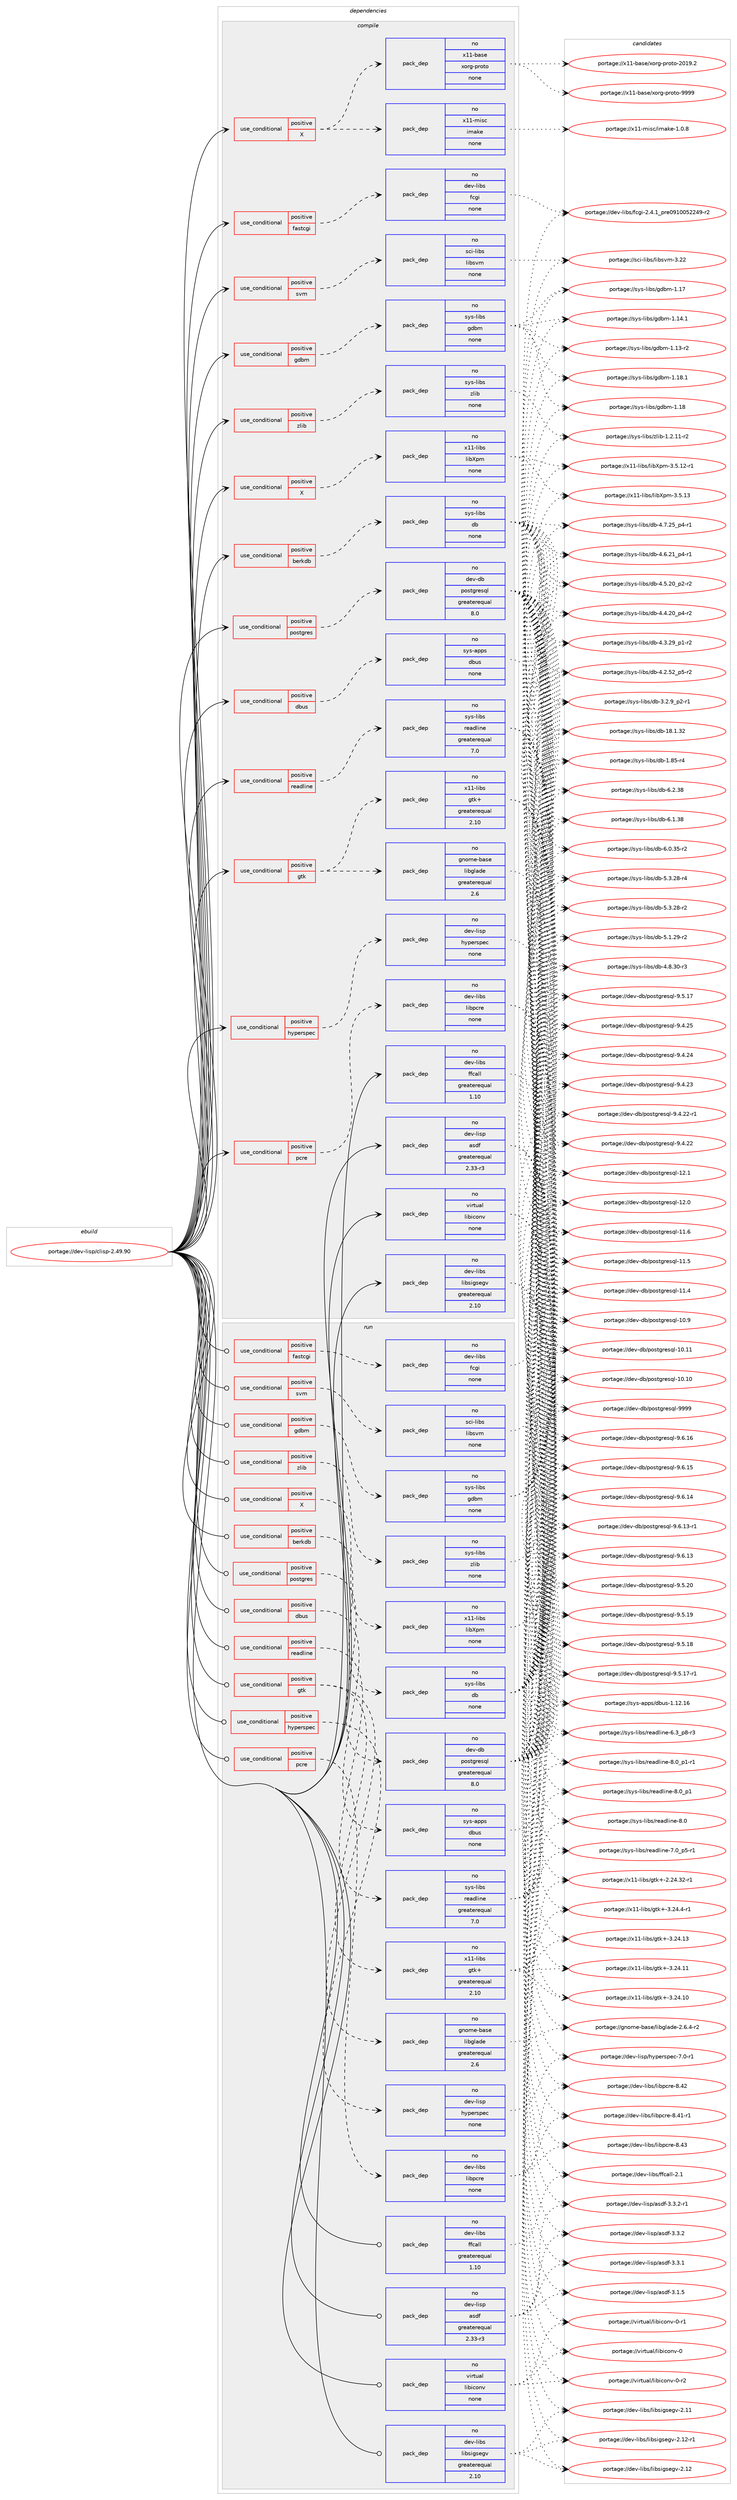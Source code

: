 digraph prolog {

# *************
# Graph options
# *************

newrank=true;
concentrate=true;
compound=true;
graph [rankdir=LR,fontname=Helvetica,fontsize=10,ranksep=1.5];#, ranksep=2.5, nodesep=0.2];
edge  [arrowhead=vee];
node  [fontname=Helvetica,fontsize=10];

# **********
# The ebuild
# **********

subgraph cluster_leftcol {
color=gray;
label=<<i>ebuild</i>>;
id [label="portage://dev-lisp/clisp-2.49.90", color=red, width=4, href="../dev-lisp/clisp-2.49.90.svg"];
}

# ****************
# The dependencies
# ****************

subgraph cluster_midcol {
color=gray;
label=<<i>dependencies</i>>;
subgraph cluster_compile {
fillcolor="#eeeeee";
style=filled;
label=<<i>compile</i>>;
subgraph cond123260 {
dependency505776 [label=<<TABLE BORDER="0" CELLBORDER="1" CELLSPACING="0" CELLPADDING="4"><TR><TD ROWSPAN="3" CELLPADDING="10">use_conditional</TD></TR><TR><TD>positive</TD></TR><TR><TD>X</TD></TR></TABLE>>, shape=none, color=red];
subgraph pack377377 {
dependency505777 [label=<<TABLE BORDER="0" CELLBORDER="1" CELLSPACING="0" CELLPADDING="4" WIDTH="220"><TR><TD ROWSPAN="6" CELLPADDING="30">pack_dep</TD></TR><TR><TD WIDTH="110">no</TD></TR><TR><TD>x11-base</TD></TR><TR><TD>xorg-proto</TD></TR><TR><TD>none</TD></TR><TR><TD></TD></TR></TABLE>>, shape=none, color=blue];
}
dependency505776:e -> dependency505777:w [weight=20,style="dashed",arrowhead="vee"];
subgraph pack377378 {
dependency505778 [label=<<TABLE BORDER="0" CELLBORDER="1" CELLSPACING="0" CELLPADDING="4" WIDTH="220"><TR><TD ROWSPAN="6" CELLPADDING="30">pack_dep</TD></TR><TR><TD WIDTH="110">no</TD></TR><TR><TD>x11-misc</TD></TR><TR><TD>imake</TD></TR><TR><TD>none</TD></TR><TR><TD></TD></TR></TABLE>>, shape=none, color=blue];
}
dependency505776:e -> dependency505778:w [weight=20,style="dashed",arrowhead="vee"];
}
id:e -> dependency505776:w [weight=20,style="solid",arrowhead="vee"];
subgraph cond123261 {
dependency505779 [label=<<TABLE BORDER="0" CELLBORDER="1" CELLSPACING="0" CELLPADDING="4"><TR><TD ROWSPAN="3" CELLPADDING="10">use_conditional</TD></TR><TR><TD>positive</TD></TR><TR><TD>X</TD></TR></TABLE>>, shape=none, color=red];
subgraph pack377379 {
dependency505780 [label=<<TABLE BORDER="0" CELLBORDER="1" CELLSPACING="0" CELLPADDING="4" WIDTH="220"><TR><TD ROWSPAN="6" CELLPADDING="30">pack_dep</TD></TR><TR><TD WIDTH="110">no</TD></TR><TR><TD>x11-libs</TD></TR><TR><TD>libXpm</TD></TR><TR><TD>none</TD></TR><TR><TD></TD></TR></TABLE>>, shape=none, color=blue];
}
dependency505779:e -> dependency505780:w [weight=20,style="dashed",arrowhead="vee"];
}
id:e -> dependency505779:w [weight=20,style="solid",arrowhead="vee"];
subgraph cond123262 {
dependency505781 [label=<<TABLE BORDER="0" CELLBORDER="1" CELLSPACING="0" CELLPADDING="4"><TR><TD ROWSPAN="3" CELLPADDING="10">use_conditional</TD></TR><TR><TD>positive</TD></TR><TR><TD>berkdb</TD></TR></TABLE>>, shape=none, color=red];
subgraph pack377380 {
dependency505782 [label=<<TABLE BORDER="0" CELLBORDER="1" CELLSPACING="0" CELLPADDING="4" WIDTH="220"><TR><TD ROWSPAN="6" CELLPADDING="30">pack_dep</TD></TR><TR><TD WIDTH="110">no</TD></TR><TR><TD>sys-libs</TD></TR><TR><TD>db</TD></TR><TR><TD>none</TD></TR><TR><TD></TD></TR></TABLE>>, shape=none, color=blue];
}
dependency505781:e -> dependency505782:w [weight=20,style="dashed",arrowhead="vee"];
}
id:e -> dependency505781:w [weight=20,style="solid",arrowhead="vee"];
subgraph cond123263 {
dependency505783 [label=<<TABLE BORDER="0" CELLBORDER="1" CELLSPACING="0" CELLPADDING="4"><TR><TD ROWSPAN="3" CELLPADDING="10">use_conditional</TD></TR><TR><TD>positive</TD></TR><TR><TD>dbus</TD></TR></TABLE>>, shape=none, color=red];
subgraph pack377381 {
dependency505784 [label=<<TABLE BORDER="0" CELLBORDER="1" CELLSPACING="0" CELLPADDING="4" WIDTH="220"><TR><TD ROWSPAN="6" CELLPADDING="30">pack_dep</TD></TR><TR><TD WIDTH="110">no</TD></TR><TR><TD>sys-apps</TD></TR><TR><TD>dbus</TD></TR><TR><TD>none</TD></TR><TR><TD></TD></TR></TABLE>>, shape=none, color=blue];
}
dependency505783:e -> dependency505784:w [weight=20,style="dashed",arrowhead="vee"];
}
id:e -> dependency505783:w [weight=20,style="solid",arrowhead="vee"];
subgraph cond123264 {
dependency505785 [label=<<TABLE BORDER="0" CELLBORDER="1" CELLSPACING="0" CELLPADDING="4"><TR><TD ROWSPAN="3" CELLPADDING="10">use_conditional</TD></TR><TR><TD>positive</TD></TR><TR><TD>fastcgi</TD></TR></TABLE>>, shape=none, color=red];
subgraph pack377382 {
dependency505786 [label=<<TABLE BORDER="0" CELLBORDER="1" CELLSPACING="0" CELLPADDING="4" WIDTH="220"><TR><TD ROWSPAN="6" CELLPADDING="30">pack_dep</TD></TR><TR><TD WIDTH="110">no</TD></TR><TR><TD>dev-libs</TD></TR><TR><TD>fcgi</TD></TR><TR><TD>none</TD></TR><TR><TD></TD></TR></TABLE>>, shape=none, color=blue];
}
dependency505785:e -> dependency505786:w [weight=20,style="dashed",arrowhead="vee"];
}
id:e -> dependency505785:w [weight=20,style="solid",arrowhead="vee"];
subgraph cond123265 {
dependency505787 [label=<<TABLE BORDER="0" CELLBORDER="1" CELLSPACING="0" CELLPADDING="4"><TR><TD ROWSPAN="3" CELLPADDING="10">use_conditional</TD></TR><TR><TD>positive</TD></TR><TR><TD>gdbm</TD></TR></TABLE>>, shape=none, color=red];
subgraph pack377383 {
dependency505788 [label=<<TABLE BORDER="0" CELLBORDER="1" CELLSPACING="0" CELLPADDING="4" WIDTH="220"><TR><TD ROWSPAN="6" CELLPADDING="30">pack_dep</TD></TR><TR><TD WIDTH="110">no</TD></TR><TR><TD>sys-libs</TD></TR><TR><TD>gdbm</TD></TR><TR><TD>none</TD></TR><TR><TD></TD></TR></TABLE>>, shape=none, color=blue];
}
dependency505787:e -> dependency505788:w [weight=20,style="dashed",arrowhead="vee"];
}
id:e -> dependency505787:w [weight=20,style="solid",arrowhead="vee"];
subgraph cond123266 {
dependency505789 [label=<<TABLE BORDER="0" CELLBORDER="1" CELLSPACING="0" CELLPADDING="4"><TR><TD ROWSPAN="3" CELLPADDING="10">use_conditional</TD></TR><TR><TD>positive</TD></TR><TR><TD>gtk</TD></TR></TABLE>>, shape=none, color=red];
subgraph pack377384 {
dependency505790 [label=<<TABLE BORDER="0" CELLBORDER="1" CELLSPACING="0" CELLPADDING="4" WIDTH="220"><TR><TD ROWSPAN="6" CELLPADDING="30">pack_dep</TD></TR><TR><TD WIDTH="110">no</TD></TR><TR><TD>x11-libs</TD></TR><TR><TD>gtk+</TD></TR><TR><TD>greaterequal</TD></TR><TR><TD>2.10</TD></TR></TABLE>>, shape=none, color=blue];
}
dependency505789:e -> dependency505790:w [weight=20,style="dashed",arrowhead="vee"];
subgraph pack377385 {
dependency505791 [label=<<TABLE BORDER="0" CELLBORDER="1" CELLSPACING="0" CELLPADDING="4" WIDTH="220"><TR><TD ROWSPAN="6" CELLPADDING="30">pack_dep</TD></TR><TR><TD WIDTH="110">no</TD></TR><TR><TD>gnome-base</TD></TR><TR><TD>libglade</TD></TR><TR><TD>greaterequal</TD></TR><TR><TD>2.6</TD></TR></TABLE>>, shape=none, color=blue];
}
dependency505789:e -> dependency505791:w [weight=20,style="dashed",arrowhead="vee"];
}
id:e -> dependency505789:w [weight=20,style="solid",arrowhead="vee"];
subgraph cond123267 {
dependency505792 [label=<<TABLE BORDER="0" CELLBORDER="1" CELLSPACING="0" CELLPADDING="4"><TR><TD ROWSPAN="3" CELLPADDING="10">use_conditional</TD></TR><TR><TD>positive</TD></TR><TR><TD>hyperspec</TD></TR></TABLE>>, shape=none, color=red];
subgraph pack377386 {
dependency505793 [label=<<TABLE BORDER="0" CELLBORDER="1" CELLSPACING="0" CELLPADDING="4" WIDTH="220"><TR><TD ROWSPAN="6" CELLPADDING="30">pack_dep</TD></TR><TR><TD WIDTH="110">no</TD></TR><TR><TD>dev-lisp</TD></TR><TR><TD>hyperspec</TD></TR><TR><TD>none</TD></TR><TR><TD></TD></TR></TABLE>>, shape=none, color=blue];
}
dependency505792:e -> dependency505793:w [weight=20,style="dashed",arrowhead="vee"];
}
id:e -> dependency505792:w [weight=20,style="solid",arrowhead="vee"];
subgraph cond123268 {
dependency505794 [label=<<TABLE BORDER="0" CELLBORDER="1" CELLSPACING="0" CELLPADDING="4"><TR><TD ROWSPAN="3" CELLPADDING="10">use_conditional</TD></TR><TR><TD>positive</TD></TR><TR><TD>pcre</TD></TR></TABLE>>, shape=none, color=red];
subgraph pack377387 {
dependency505795 [label=<<TABLE BORDER="0" CELLBORDER="1" CELLSPACING="0" CELLPADDING="4" WIDTH="220"><TR><TD ROWSPAN="6" CELLPADDING="30">pack_dep</TD></TR><TR><TD WIDTH="110">no</TD></TR><TR><TD>dev-libs</TD></TR><TR><TD>libpcre</TD></TR><TR><TD>none</TD></TR><TR><TD></TD></TR></TABLE>>, shape=none, color=blue];
}
dependency505794:e -> dependency505795:w [weight=20,style="dashed",arrowhead="vee"];
}
id:e -> dependency505794:w [weight=20,style="solid",arrowhead="vee"];
subgraph cond123269 {
dependency505796 [label=<<TABLE BORDER="0" CELLBORDER="1" CELLSPACING="0" CELLPADDING="4"><TR><TD ROWSPAN="3" CELLPADDING="10">use_conditional</TD></TR><TR><TD>positive</TD></TR><TR><TD>postgres</TD></TR></TABLE>>, shape=none, color=red];
subgraph pack377388 {
dependency505797 [label=<<TABLE BORDER="0" CELLBORDER="1" CELLSPACING="0" CELLPADDING="4" WIDTH="220"><TR><TD ROWSPAN="6" CELLPADDING="30">pack_dep</TD></TR><TR><TD WIDTH="110">no</TD></TR><TR><TD>dev-db</TD></TR><TR><TD>postgresql</TD></TR><TR><TD>greaterequal</TD></TR><TR><TD>8.0</TD></TR></TABLE>>, shape=none, color=blue];
}
dependency505796:e -> dependency505797:w [weight=20,style="dashed",arrowhead="vee"];
}
id:e -> dependency505796:w [weight=20,style="solid",arrowhead="vee"];
subgraph cond123270 {
dependency505798 [label=<<TABLE BORDER="0" CELLBORDER="1" CELLSPACING="0" CELLPADDING="4"><TR><TD ROWSPAN="3" CELLPADDING="10">use_conditional</TD></TR><TR><TD>positive</TD></TR><TR><TD>readline</TD></TR></TABLE>>, shape=none, color=red];
subgraph pack377389 {
dependency505799 [label=<<TABLE BORDER="0" CELLBORDER="1" CELLSPACING="0" CELLPADDING="4" WIDTH="220"><TR><TD ROWSPAN="6" CELLPADDING="30">pack_dep</TD></TR><TR><TD WIDTH="110">no</TD></TR><TR><TD>sys-libs</TD></TR><TR><TD>readline</TD></TR><TR><TD>greaterequal</TD></TR><TR><TD>7.0</TD></TR></TABLE>>, shape=none, color=blue];
}
dependency505798:e -> dependency505799:w [weight=20,style="dashed",arrowhead="vee"];
}
id:e -> dependency505798:w [weight=20,style="solid",arrowhead="vee"];
subgraph cond123271 {
dependency505800 [label=<<TABLE BORDER="0" CELLBORDER="1" CELLSPACING="0" CELLPADDING="4"><TR><TD ROWSPAN="3" CELLPADDING="10">use_conditional</TD></TR><TR><TD>positive</TD></TR><TR><TD>svm</TD></TR></TABLE>>, shape=none, color=red];
subgraph pack377390 {
dependency505801 [label=<<TABLE BORDER="0" CELLBORDER="1" CELLSPACING="0" CELLPADDING="4" WIDTH="220"><TR><TD ROWSPAN="6" CELLPADDING="30">pack_dep</TD></TR><TR><TD WIDTH="110">no</TD></TR><TR><TD>sci-libs</TD></TR><TR><TD>libsvm</TD></TR><TR><TD>none</TD></TR><TR><TD></TD></TR></TABLE>>, shape=none, color=blue];
}
dependency505800:e -> dependency505801:w [weight=20,style="dashed",arrowhead="vee"];
}
id:e -> dependency505800:w [weight=20,style="solid",arrowhead="vee"];
subgraph cond123272 {
dependency505802 [label=<<TABLE BORDER="0" CELLBORDER="1" CELLSPACING="0" CELLPADDING="4"><TR><TD ROWSPAN="3" CELLPADDING="10">use_conditional</TD></TR><TR><TD>positive</TD></TR><TR><TD>zlib</TD></TR></TABLE>>, shape=none, color=red];
subgraph pack377391 {
dependency505803 [label=<<TABLE BORDER="0" CELLBORDER="1" CELLSPACING="0" CELLPADDING="4" WIDTH="220"><TR><TD ROWSPAN="6" CELLPADDING="30">pack_dep</TD></TR><TR><TD WIDTH="110">no</TD></TR><TR><TD>sys-libs</TD></TR><TR><TD>zlib</TD></TR><TR><TD>none</TD></TR><TR><TD></TD></TR></TABLE>>, shape=none, color=blue];
}
dependency505802:e -> dependency505803:w [weight=20,style="dashed",arrowhead="vee"];
}
id:e -> dependency505802:w [weight=20,style="solid",arrowhead="vee"];
subgraph pack377392 {
dependency505804 [label=<<TABLE BORDER="0" CELLBORDER="1" CELLSPACING="0" CELLPADDING="4" WIDTH="220"><TR><TD ROWSPAN="6" CELLPADDING="30">pack_dep</TD></TR><TR><TD WIDTH="110">no</TD></TR><TR><TD>dev-libs</TD></TR><TR><TD>ffcall</TD></TR><TR><TD>greaterequal</TD></TR><TR><TD>1.10</TD></TR></TABLE>>, shape=none, color=blue];
}
id:e -> dependency505804:w [weight=20,style="solid",arrowhead="vee"];
subgraph pack377393 {
dependency505805 [label=<<TABLE BORDER="0" CELLBORDER="1" CELLSPACING="0" CELLPADDING="4" WIDTH="220"><TR><TD ROWSPAN="6" CELLPADDING="30">pack_dep</TD></TR><TR><TD WIDTH="110">no</TD></TR><TR><TD>dev-libs</TD></TR><TR><TD>libsigsegv</TD></TR><TR><TD>greaterequal</TD></TR><TR><TD>2.10</TD></TR></TABLE>>, shape=none, color=blue];
}
id:e -> dependency505805:w [weight=20,style="solid",arrowhead="vee"];
subgraph pack377394 {
dependency505806 [label=<<TABLE BORDER="0" CELLBORDER="1" CELLSPACING="0" CELLPADDING="4" WIDTH="220"><TR><TD ROWSPAN="6" CELLPADDING="30">pack_dep</TD></TR><TR><TD WIDTH="110">no</TD></TR><TR><TD>dev-lisp</TD></TR><TR><TD>asdf</TD></TR><TR><TD>greaterequal</TD></TR><TR><TD>2.33-r3</TD></TR></TABLE>>, shape=none, color=blue];
}
id:e -> dependency505806:w [weight=20,style="solid",arrowhead="vee"];
subgraph pack377395 {
dependency505807 [label=<<TABLE BORDER="0" CELLBORDER="1" CELLSPACING="0" CELLPADDING="4" WIDTH="220"><TR><TD ROWSPAN="6" CELLPADDING="30">pack_dep</TD></TR><TR><TD WIDTH="110">no</TD></TR><TR><TD>virtual</TD></TR><TR><TD>libiconv</TD></TR><TR><TD>none</TD></TR><TR><TD></TD></TR></TABLE>>, shape=none, color=blue];
}
id:e -> dependency505807:w [weight=20,style="solid",arrowhead="vee"];
}
subgraph cluster_compileandrun {
fillcolor="#eeeeee";
style=filled;
label=<<i>compile and run</i>>;
}
subgraph cluster_run {
fillcolor="#eeeeee";
style=filled;
label=<<i>run</i>>;
subgraph cond123273 {
dependency505808 [label=<<TABLE BORDER="0" CELLBORDER="1" CELLSPACING="0" CELLPADDING="4"><TR><TD ROWSPAN="3" CELLPADDING="10">use_conditional</TD></TR><TR><TD>positive</TD></TR><TR><TD>X</TD></TR></TABLE>>, shape=none, color=red];
subgraph pack377396 {
dependency505809 [label=<<TABLE BORDER="0" CELLBORDER="1" CELLSPACING="0" CELLPADDING="4" WIDTH="220"><TR><TD ROWSPAN="6" CELLPADDING="30">pack_dep</TD></TR><TR><TD WIDTH="110">no</TD></TR><TR><TD>x11-libs</TD></TR><TR><TD>libXpm</TD></TR><TR><TD>none</TD></TR><TR><TD></TD></TR></TABLE>>, shape=none, color=blue];
}
dependency505808:e -> dependency505809:w [weight=20,style="dashed",arrowhead="vee"];
}
id:e -> dependency505808:w [weight=20,style="solid",arrowhead="odot"];
subgraph cond123274 {
dependency505810 [label=<<TABLE BORDER="0" CELLBORDER="1" CELLSPACING="0" CELLPADDING="4"><TR><TD ROWSPAN="3" CELLPADDING="10">use_conditional</TD></TR><TR><TD>positive</TD></TR><TR><TD>berkdb</TD></TR></TABLE>>, shape=none, color=red];
subgraph pack377397 {
dependency505811 [label=<<TABLE BORDER="0" CELLBORDER="1" CELLSPACING="0" CELLPADDING="4" WIDTH="220"><TR><TD ROWSPAN="6" CELLPADDING="30">pack_dep</TD></TR><TR><TD WIDTH="110">no</TD></TR><TR><TD>sys-libs</TD></TR><TR><TD>db</TD></TR><TR><TD>none</TD></TR><TR><TD></TD></TR></TABLE>>, shape=none, color=blue];
}
dependency505810:e -> dependency505811:w [weight=20,style="dashed",arrowhead="vee"];
}
id:e -> dependency505810:w [weight=20,style="solid",arrowhead="odot"];
subgraph cond123275 {
dependency505812 [label=<<TABLE BORDER="0" CELLBORDER="1" CELLSPACING="0" CELLPADDING="4"><TR><TD ROWSPAN="3" CELLPADDING="10">use_conditional</TD></TR><TR><TD>positive</TD></TR><TR><TD>dbus</TD></TR></TABLE>>, shape=none, color=red];
subgraph pack377398 {
dependency505813 [label=<<TABLE BORDER="0" CELLBORDER="1" CELLSPACING="0" CELLPADDING="4" WIDTH="220"><TR><TD ROWSPAN="6" CELLPADDING="30">pack_dep</TD></TR><TR><TD WIDTH="110">no</TD></TR><TR><TD>sys-apps</TD></TR><TR><TD>dbus</TD></TR><TR><TD>none</TD></TR><TR><TD></TD></TR></TABLE>>, shape=none, color=blue];
}
dependency505812:e -> dependency505813:w [weight=20,style="dashed",arrowhead="vee"];
}
id:e -> dependency505812:w [weight=20,style="solid",arrowhead="odot"];
subgraph cond123276 {
dependency505814 [label=<<TABLE BORDER="0" CELLBORDER="1" CELLSPACING="0" CELLPADDING="4"><TR><TD ROWSPAN="3" CELLPADDING="10">use_conditional</TD></TR><TR><TD>positive</TD></TR><TR><TD>fastcgi</TD></TR></TABLE>>, shape=none, color=red];
subgraph pack377399 {
dependency505815 [label=<<TABLE BORDER="0" CELLBORDER="1" CELLSPACING="0" CELLPADDING="4" WIDTH="220"><TR><TD ROWSPAN="6" CELLPADDING="30">pack_dep</TD></TR><TR><TD WIDTH="110">no</TD></TR><TR><TD>dev-libs</TD></TR><TR><TD>fcgi</TD></TR><TR><TD>none</TD></TR><TR><TD></TD></TR></TABLE>>, shape=none, color=blue];
}
dependency505814:e -> dependency505815:w [weight=20,style="dashed",arrowhead="vee"];
}
id:e -> dependency505814:w [weight=20,style="solid",arrowhead="odot"];
subgraph cond123277 {
dependency505816 [label=<<TABLE BORDER="0" CELLBORDER="1" CELLSPACING="0" CELLPADDING="4"><TR><TD ROWSPAN="3" CELLPADDING="10">use_conditional</TD></TR><TR><TD>positive</TD></TR><TR><TD>gdbm</TD></TR></TABLE>>, shape=none, color=red];
subgraph pack377400 {
dependency505817 [label=<<TABLE BORDER="0" CELLBORDER="1" CELLSPACING="0" CELLPADDING="4" WIDTH="220"><TR><TD ROWSPAN="6" CELLPADDING="30">pack_dep</TD></TR><TR><TD WIDTH="110">no</TD></TR><TR><TD>sys-libs</TD></TR><TR><TD>gdbm</TD></TR><TR><TD>none</TD></TR><TR><TD></TD></TR></TABLE>>, shape=none, color=blue];
}
dependency505816:e -> dependency505817:w [weight=20,style="dashed",arrowhead="vee"];
}
id:e -> dependency505816:w [weight=20,style="solid",arrowhead="odot"];
subgraph cond123278 {
dependency505818 [label=<<TABLE BORDER="0" CELLBORDER="1" CELLSPACING="0" CELLPADDING="4"><TR><TD ROWSPAN="3" CELLPADDING="10">use_conditional</TD></TR><TR><TD>positive</TD></TR><TR><TD>gtk</TD></TR></TABLE>>, shape=none, color=red];
subgraph pack377401 {
dependency505819 [label=<<TABLE BORDER="0" CELLBORDER="1" CELLSPACING="0" CELLPADDING="4" WIDTH="220"><TR><TD ROWSPAN="6" CELLPADDING="30">pack_dep</TD></TR><TR><TD WIDTH="110">no</TD></TR><TR><TD>x11-libs</TD></TR><TR><TD>gtk+</TD></TR><TR><TD>greaterequal</TD></TR><TR><TD>2.10</TD></TR></TABLE>>, shape=none, color=blue];
}
dependency505818:e -> dependency505819:w [weight=20,style="dashed",arrowhead="vee"];
subgraph pack377402 {
dependency505820 [label=<<TABLE BORDER="0" CELLBORDER="1" CELLSPACING="0" CELLPADDING="4" WIDTH="220"><TR><TD ROWSPAN="6" CELLPADDING="30">pack_dep</TD></TR><TR><TD WIDTH="110">no</TD></TR><TR><TD>gnome-base</TD></TR><TR><TD>libglade</TD></TR><TR><TD>greaterequal</TD></TR><TR><TD>2.6</TD></TR></TABLE>>, shape=none, color=blue];
}
dependency505818:e -> dependency505820:w [weight=20,style="dashed",arrowhead="vee"];
}
id:e -> dependency505818:w [weight=20,style="solid",arrowhead="odot"];
subgraph cond123279 {
dependency505821 [label=<<TABLE BORDER="0" CELLBORDER="1" CELLSPACING="0" CELLPADDING="4"><TR><TD ROWSPAN="3" CELLPADDING="10">use_conditional</TD></TR><TR><TD>positive</TD></TR><TR><TD>hyperspec</TD></TR></TABLE>>, shape=none, color=red];
subgraph pack377403 {
dependency505822 [label=<<TABLE BORDER="0" CELLBORDER="1" CELLSPACING="0" CELLPADDING="4" WIDTH="220"><TR><TD ROWSPAN="6" CELLPADDING="30">pack_dep</TD></TR><TR><TD WIDTH="110">no</TD></TR><TR><TD>dev-lisp</TD></TR><TR><TD>hyperspec</TD></TR><TR><TD>none</TD></TR><TR><TD></TD></TR></TABLE>>, shape=none, color=blue];
}
dependency505821:e -> dependency505822:w [weight=20,style="dashed",arrowhead="vee"];
}
id:e -> dependency505821:w [weight=20,style="solid",arrowhead="odot"];
subgraph cond123280 {
dependency505823 [label=<<TABLE BORDER="0" CELLBORDER="1" CELLSPACING="0" CELLPADDING="4"><TR><TD ROWSPAN="3" CELLPADDING="10">use_conditional</TD></TR><TR><TD>positive</TD></TR><TR><TD>pcre</TD></TR></TABLE>>, shape=none, color=red];
subgraph pack377404 {
dependency505824 [label=<<TABLE BORDER="0" CELLBORDER="1" CELLSPACING="0" CELLPADDING="4" WIDTH="220"><TR><TD ROWSPAN="6" CELLPADDING="30">pack_dep</TD></TR><TR><TD WIDTH="110">no</TD></TR><TR><TD>dev-libs</TD></TR><TR><TD>libpcre</TD></TR><TR><TD>none</TD></TR><TR><TD></TD></TR></TABLE>>, shape=none, color=blue];
}
dependency505823:e -> dependency505824:w [weight=20,style="dashed",arrowhead="vee"];
}
id:e -> dependency505823:w [weight=20,style="solid",arrowhead="odot"];
subgraph cond123281 {
dependency505825 [label=<<TABLE BORDER="0" CELLBORDER="1" CELLSPACING="0" CELLPADDING="4"><TR><TD ROWSPAN="3" CELLPADDING="10">use_conditional</TD></TR><TR><TD>positive</TD></TR><TR><TD>postgres</TD></TR></TABLE>>, shape=none, color=red];
subgraph pack377405 {
dependency505826 [label=<<TABLE BORDER="0" CELLBORDER="1" CELLSPACING="0" CELLPADDING="4" WIDTH="220"><TR><TD ROWSPAN="6" CELLPADDING="30">pack_dep</TD></TR><TR><TD WIDTH="110">no</TD></TR><TR><TD>dev-db</TD></TR><TR><TD>postgresql</TD></TR><TR><TD>greaterequal</TD></TR><TR><TD>8.0</TD></TR></TABLE>>, shape=none, color=blue];
}
dependency505825:e -> dependency505826:w [weight=20,style="dashed",arrowhead="vee"];
}
id:e -> dependency505825:w [weight=20,style="solid",arrowhead="odot"];
subgraph cond123282 {
dependency505827 [label=<<TABLE BORDER="0" CELLBORDER="1" CELLSPACING="0" CELLPADDING="4"><TR><TD ROWSPAN="3" CELLPADDING="10">use_conditional</TD></TR><TR><TD>positive</TD></TR><TR><TD>readline</TD></TR></TABLE>>, shape=none, color=red];
subgraph pack377406 {
dependency505828 [label=<<TABLE BORDER="0" CELLBORDER="1" CELLSPACING="0" CELLPADDING="4" WIDTH="220"><TR><TD ROWSPAN="6" CELLPADDING="30">pack_dep</TD></TR><TR><TD WIDTH="110">no</TD></TR><TR><TD>sys-libs</TD></TR><TR><TD>readline</TD></TR><TR><TD>greaterequal</TD></TR><TR><TD>7.0</TD></TR></TABLE>>, shape=none, color=blue];
}
dependency505827:e -> dependency505828:w [weight=20,style="dashed",arrowhead="vee"];
}
id:e -> dependency505827:w [weight=20,style="solid",arrowhead="odot"];
subgraph cond123283 {
dependency505829 [label=<<TABLE BORDER="0" CELLBORDER="1" CELLSPACING="0" CELLPADDING="4"><TR><TD ROWSPAN="3" CELLPADDING="10">use_conditional</TD></TR><TR><TD>positive</TD></TR><TR><TD>svm</TD></TR></TABLE>>, shape=none, color=red];
subgraph pack377407 {
dependency505830 [label=<<TABLE BORDER="0" CELLBORDER="1" CELLSPACING="0" CELLPADDING="4" WIDTH="220"><TR><TD ROWSPAN="6" CELLPADDING="30">pack_dep</TD></TR><TR><TD WIDTH="110">no</TD></TR><TR><TD>sci-libs</TD></TR><TR><TD>libsvm</TD></TR><TR><TD>none</TD></TR><TR><TD></TD></TR></TABLE>>, shape=none, color=blue];
}
dependency505829:e -> dependency505830:w [weight=20,style="dashed",arrowhead="vee"];
}
id:e -> dependency505829:w [weight=20,style="solid",arrowhead="odot"];
subgraph cond123284 {
dependency505831 [label=<<TABLE BORDER="0" CELLBORDER="1" CELLSPACING="0" CELLPADDING="4"><TR><TD ROWSPAN="3" CELLPADDING="10">use_conditional</TD></TR><TR><TD>positive</TD></TR><TR><TD>zlib</TD></TR></TABLE>>, shape=none, color=red];
subgraph pack377408 {
dependency505832 [label=<<TABLE BORDER="0" CELLBORDER="1" CELLSPACING="0" CELLPADDING="4" WIDTH="220"><TR><TD ROWSPAN="6" CELLPADDING="30">pack_dep</TD></TR><TR><TD WIDTH="110">no</TD></TR><TR><TD>sys-libs</TD></TR><TR><TD>zlib</TD></TR><TR><TD>none</TD></TR><TR><TD></TD></TR></TABLE>>, shape=none, color=blue];
}
dependency505831:e -> dependency505832:w [weight=20,style="dashed",arrowhead="vee"];
}
id:e -> dependency505831:w [weight=20,style="solid",arrowhead="odot"];
subgraph pack377409 {
dependency505833 [label=<<TABLE BORDER="0" CELLBORDER="1" CELLSPACING="0" CELLPADDING="4" WIDTH="220"><TR><TD ROWSPAN="6" CELLPADDING="30">pack_dep</TD></TR><TR><TD WIDTH="110">no</TD></TR><TR><TD>dev-libs</TD></TR><TR><TD>ffcall</TD></TR><TR><TD>greaterequal</TD></TR><TR><TD>1.10</TD></TR></TABLE>>, shape=none, color=blue];
}
id:e -> dependency505833:w [weight=20,style="solid",arrowhead="odot"];
subgraph pack377410 {
dependency505834 [label=<<TABLE BORDER="0" CELLBORDER="1" CELLSPACING="0" CELLPADDING="4" WIDTH="220"><TR><TD ROWSPAN="6" CELLPADDING="30">pack_dep</TD></TR><TR><TD WIDTH="110">no</TD></TR><TR><TD>dev-libs</TD></TR><TR><TD>libsigsegv</TD></TR><TR><TD>greaterequal</TD></TR><TR><TD>2.10</TD></TR></TABLE>>, shape=none, color=blue];
}
id:e -> dependency505834:w [weight=20,style="solid",arrowhead="odot"];
subgraph pack377411 {
dependency505835 [label=<<TABLE BORDER="0" CELLBORDER="1" CELLSPACING="0" CELLPADDING="4" WIDTH="220"><TR><TD ROWSPAN="6" CELLPADDING="30">pack_dep</TD></TR><TR><TD WIDTH="110">no</TD></TR><TR><TD>dev-lisp</TD></TR><TR><TD>asdf</TD></TR><TR><TD>greaterequal</TD></TR><TR><TD>2.33-r3</TD></TR></TABLE>>, shape=none, color=blue];
}
id:e -> dependency505835:w [weight=20,style="solid",arrowhead="odot"];
subgraph pack377412 {
dependency505836 [label=<<TABLE BORDER="0" CELLBORDER="1" CELLSPACING="0" CELLPADDING="4" WIDTH="220"><TR><TD ROWSPAN="6" CELLPADDING="30">pack_dep</TD></TR><TR><TD WIDTH="110">no</TD></TR><TR><TD>virtual</TD></TR><TR><TD>libiconv</TD></TR><TR><TD>none</TD></TR><TR><TD></TD></TR></TABLE>>, shape=none, color=blue];
}
id:e -> dependency505836:w [weight=20,style="solid",arrowhead="odot"];
}
}

# **************
# The candidates
# **************

subgraph cluster_choices {
rank=same;
color=gray;
label=<<i>candidates</i>>;

subgraph choice377377 {
color=black;
nodesep=1;
choice120494945989711510147120111114103451121141111161114557575757 [label="portage://x11-base/xorg-proto-9999", color=red, width=4,href="../x11-base/xorg-proto-9999.svg"];
choice1204949459897115101471201111141034511211411111611145504849574650 [label="portage://x11-base/xorg-proto-2019.2", color=red, width=4,href="../x11-base/xorg-proto-2019.2.svg"];
dependency505777:e -> choice120494945989711510147120111114103451121141111161114557575757:w [style=dotted,weight="100"];
dependency505777:e -> choice1204949459897115101471201111141034511211411111611145504849574650:w [style=dotted,weight="100"];
}
subgraph choice377378 {
color=black;
nodesep=1;
choice120494945109105115994710510997107101454946484656 [label="portage://x11-misc/imake-1.0.8", color=red, width=4,href="../x11-misc/imake-1.0.8.svg"];
dependency505778:e -> choice120494945109105115994710510997107101454946484656:w [style=dotted,weight="100"];
}
subgraph choice377379 {
color=black;
nodesep=1;
choice1204949451081059811547108105988811210945514653464951 [label="portage://x11-libs/libXpm-3.5.13", color=red, width=4,href="../x11-libs/libXpm-3.5.13.svg"];
choice12049494510810598115471081059888112109455146534649504511449 [label="portage://x11-libs/libXpm-3.5.12-r1", color=red, width=4,href="../x11-libs/libXpm-3.5.12-r1.svg"];
dependency505780:e -> choice1204949451081059811547108105988811210945514653464951:w [style=dotted,weight="100"];
dependency505780:e -> choice12049494510810598115471081059888112109455146534649504511449:w [style=dotted,weight="100"];
}
subgraph choice377380 {
color=black;
nodesep=1;
choice1151211154510810598115471009845544650465156 [label="portage://sys-libs/db-6.2.38", color=red, width=4,href="../sys-libs/db-6.2.38.svg"];
choice1151211154510810598115471009845544649465156 [label="portage://sys-libs/db-6.1.38", color=red, width=4,href="../sys-libs/db-6.1.38.svg"];
choice11512111545108105981154710098455446484651534511450 [label="portage://sys-libs/db-6.0.35-r2", color=red, width=4,href="../sys-libs/db-6.0.35-r2.svg"];
choice11512111545108105981154710098455346514650564511452 [label="portage://sys-libs/db-5.3.28-r4", color=red, width=4,href="../sys-libs/db-5.3.28-r4.svg"];
choice11512111545108105981154710098455346514650564511450 [label="portage://sys-libs/db-5.3.28-r2", color=red, width=4,href="../sys-libs/db-5.3.28-r2.svg"];
choice11512111545108105981154710098455346494650574511450 [label="portage://sys-libs/db-5.1.29-r2", color=red, width=4,href="../sys-libs/db-5.1.29-r2.svg"];
choice11512111545108105981154710098455246564651484511451 [label="portage://sys-libs/db-4.8.30-r3", color=red, width=4,href="../sys-libs/db-4.8.30-r3.svg"];
choice115121115451081059811547100984552465546505395112524511449 [label="portage://sys-libs/db-4.7.25_p4-r1", color=red, width=4,href="../sys-libs/db-4.7.25_p4-r1.svg"];
choice115121115451081059811547100984552465446504995112524511449 [label="portage://sys-libs/db-4.6.21_p4-r1", color=red, width=4,href="../sys-libs/db-4.6.21_p4-r1.svg"];
choice115121115451081059811547100984552465346504895112504511450 [label="portage://sys-libs/db-4.5.20_p2-r2", color=red, width=4,href="../sys-libs/db-4.5.20_p2-r2.svg"];
choice115121115451081059811547100984552465246504895112524511450 [label="portage://sys-libs/db-4.4.20_p4-r2", color=red, width=4,href="../sys-libs/db-4.4.20_p4-r2.svg"];
choice115121115451081059811547100984552465146505795112494511450 [label="portage://sys-libs/db-4.3.29_p1-r2", color=red, width=4,href="../sys-libs/db-4.3.29_p1-r2.svg"];
choice115121115451081059811547100984552465046535095112534511450 [label="portage://sys-libs/db-4.2.52_p5-r2", color=red, width=4,href="../sys-libs/db-4.2.52_p5-r2.svg"];
choice1151211154510810598115471009845514650465795112504511449 [label="portage://sys-libs/db-3.2.9_p2-r1", color=red, width=4,href="../sys-libs/db-3.2.9_p2-r1.svg"];
choice115121115451081059811547100984549564649465150 [label="portage://sys-libs/db-18.1.32", color=red, width=4,href="../sys-libs/db-18.1.32.svg"];
choice1151211154510810598115471009845494656534511452 [label="portage://sys-libs/db-1.85-r4", color=red, width=4,href="../sys-libs/db-1.85-r4.svg"];
dependency505782:e -> choice1151211154510810598115471009845544650465156:w [style=dotted,weight="100"];
dependency505782:e -> choice1151211154510810598115471009845544649465156:w [style=dotted,weight="100"];
dependency505782:e -> choice11512111545108105981154710098455446484651534511450:w [style=dotted,weight="100"];
dependency505782:e -> choice11512111545108105981154710098455346514650564511452:w [style=dotted,weight="100"];
dependency505782:e -> choice11512111545108105981154710098455346514650564511450:w [style=dotted,weight="100"];
dependency505782:e -> choice11512111545108105981154710098455346494650574511450:w [style=dotted,weight="100"];
dependency505782:e -> choice11512111545108105981154710098455246564651484511451:w [style=dotted,weight="100"];
dependency505782:e -> choice115121115451081059811547100984552465546505395112524511449:w [style=dotted,weight="100"];
dependency505782:e -> choice115121115451081059811547100984552465446504995112524511449:w [style=dotted,weight="100"];
dependency505782:e -> choice115121115451081059811547100984552465346504895112504511450:w [style=dotted,weight="100"];
dependency505782:e -> choice115121115451081059811547100984552465246504895112524511450:w [style=dotted,weight="100"];
dependency505782:e -> choice115121115451081059811547100984552465146505795112494511450:w [style=dotted,weight="100"];
dependency505782:e -> choice115121115451081059811547100984552465046535095112534511450:w [style=dotted,weight="100"];
dependency505782:e -> choice1151211154510810598115471009845514650465795112504511449:w [style=dotted,weight="100"];
dependency505782:e -> choice115121115451081059811547100984549564649465150:w [style=dotted,weight="100"];
dependency505782:e -> choice1151211154510810598115471009845494656534511452:w [style=dotted,weight="100"];
}
subgraph choice377381 {
color=black;
nodesep=1;
choice115121115459711211211547100981171154549464950464954 [label="portage://sys-apps/dbus-1.12.16", color=red, width=4,href="../sys-apps/dbus-1.12.16.svg"];
dependency505784:e -> choice115121115459711211211547100981171154549464950464954:w [style=dotted,weight="100"];
}
subgraph choice377382 {
color=black;
nodesep=1;
choice1001011184510810598115471029910310545504652464995112114101485749484853505052574511450 [label="portage://dev-libs/fcgi-2.4.1_pre0910052249-r2", color=red, width=4,href="../dev-libs/fcgi-2.4.1_pre0910052249-r2.svg"];
dependency505786:e -> choice1001011184510810598115471029910310545504652464995112114101485749484853505052574511450:w [style=dotted,weight="100"];
}
subgraph choice377383 {
color=black;
nodesep=1;
choice1151211154510810598115471031009810945494649564649 [label="portage://sys-libs/gdbm-1.18.1", color=red, width=4,href="../sys-libs/gdbm-1.18.1.svg"];
choice115121115451081059811547103100981094549464956 [label="portage://sys-libs/gdbm-1.18", color=red, width=4,href="../sys-libs/gdbm-1.18.svg"];
choice115121115451081059811547103100981094549464955 [label="portage://sys-libs/gdbm-1.17", color=red, width=4,href="../sys-libs/gdbm-1.17.svg"];
choice1151211154510810598115471031009810945494649524649 [label="portage://sys-libs/gdbm-1.14.1", color=red, width=4,href="../sys-libs/gdbm-1.14.1.svg"];
choice1151211154510810598115471031009810945494649514511450 [label="portage://sys-libs/gdbm-1.13-r2", color=red, width=4,href="../sys-libs/gdbm-1.13-r2.svg"];
dependency505788:e -> choice1151211154510810598115471031009810945494649564649:w [style=dotted,weight="100"];
dependency505788:e -> choice115121115451081059811547103100981094549464956:w [style=dotted,weight="100"];
dependency505788:e -> choice115121115451081059811547103100981094549464955:w [style=dotted,weight="100"];
dependency505788:e -> choice1151211154510810598115471031009810945494649524649:w [style=dotted,weight="100"];
dependency505788:e -> choice1151211154510810598115471031009810945494649514511450:w [style=dotted,weight="100"];
}
subgraph choice377384 {
color=black;
nodesep=1;
choice120494945108105981154710311610743455146505246524511449 [label="portage://x11-libs/gtk+-3.24.4-r1", color=red, width=4,href="../x11-libs/gtk+-3.24.4-r1.svg"];
choice1204949451081059811547103116107434551465052464951 [label="portage://x11-libs/gtk+-3.24.13", color=red, width=4,href="../x11-libs/gtk+-3.24.13.svg"];
choice1204949451081059811547103116107434551465052464949 [label="portage://x11-libs/gtk+-3.24.11", color=red, width=4,href="../x11-libs/gtk+-3.24.11.svg"];
choice1204949451081059811547103116107434551465052464948 [label="portage://x11-libs/gtk+-3.24.10", color=red, width=4,href="../x11-libs/gtk+-3.24.10.svg"];
choice12049494510810598115471031161074345504650524651504511449 [label="portage://x11-libs/gtk+-2.24.32-r1", color=red, width=4,href="../x11-libs/gtk+-2.24.32-r1.svg"];
dependency505790:e -> choice120494945108105981154710311610743455146505246524511449:w [style=dotted,weight="100"];
dependency505790:e -> choice1204949451081059811547103116107434551465052464951:w [style=dotted,weight="100"];
dependency505790:e -> choice1204949451081059811547103116107434551465052464949:w [style=dotted,weight="100"];
dependency505790:e -> choice1204949451081059811547103116107434551465052464948:w [style=dotted,weight="100"];
dependency505790:e -> choice12049494510810598115471031161074345504650524651504511449:w [style=dotted,weight="100"];
}
subgraph choice377385 {
color=black;
nodesep=1;
choice1031101111091014598971151014710810598103108971001014550465446524511450 [label="portage://gnome-base/libglade-2.6.4-r2", color=red, width=4,href="../gnome-base/libglade-2.6.4-r2.svg"];
dependency505791:e -> choice1031101111091014598971151014710810598103108971001014550465446524511450:w [style=dotted,weight="100"];
}
subgraph choice377386 {
color=black;
nodesep=1;
choice100101118451081051151124710412111210111411511210199455546484511449 [label="portage://dev-lisp/hyperspec-7.0-r1", color=red, width=4,href="../dev-lisp/hyperspec-7.0-r1.svg"];
dependency505793:e -> choice100101118451081051151124710412111210111411511210199455546484511449:w [style=dotted,weight="100"];
}
subgraph choice377387 {
color=black;
nodesep=1;
choice10010111845108105981154710810598112991141014556465251 [label="portage://dev-libs/libpcre-8.43", color=red, width=4,href="../dev-libs/libpcre-8.43.svg"];
choice10010111845108105981154710810598112991141014556465250 [label="portage://dev-libs/libpcre-8.42", color=red, width=4,href="../dev-libs/libpcre-8.42.svg"];
choice100101118451081059811547108105981129911410145564652494511449 [label="portage://dev-libs/libpcre-8.41-r1", color=red, width=4,href="../dev-libs/libpcre-8.41-r1.svg"];
dependency505795:e -> choice10010111845108105981154710810598112991141014556465251:w [style=dotted,weight="100"];
dependency505795:e -> choice10010111845108105981154710810598112991141014556465250:w [style=dotted,weight="100"];
dependency505795:e -> choice100101118451081059811547108105981129911410145564652494511449:w [style=dotted,weight="100"];
}
subgraph choice377388 {
color=black;
nodesep=1;
choice1001011184510098471121111151161031141011151131084557575757 [label="portage://dev-db/postgresql-9999", color=red, width=4,href="../dev-db/postgresql-9999.svg"];
choice10010111845100984711211111511610311410111511310845574654464954 [label="portage://dev-db/postgresql-9.6.16", color=red, width=4,href="../dev-db/postgresql-9.6.16.svg"];
choice10010111845100984711211111511610311410111511310845574654464953 [label="portage://dev-db/postgresql-9.6.15", color=red, width=4,href="../dev-db/postgresql-9.6.15.svg"];
choice10010111845100984711211111511610311410111511310845574654464952 [label="portage://dev-db/postgresql-9.6.14", color=red, width=4,href="../dev-db/postgresql-9.6.14.svg"];
choice100101118451009847112111115116103114101115113108455746544649514511449 [label="portage://dev-db/postgresql-9.6.13-r1", color=red, width=4,href="../dev-db/postgresql-9.6.13-r1.svg"];
choice10010111845100984711211111511610311410111511310845574654464951 [label="portage://dev-db/postgresql-9.6.13", color=red, width=4,href="../dev-db/postgresql-9.6.13.svg"];
choice10010111845100984711211111511610311410111511310845574653465048 [label="portage://dev-db/postgresql-9.5.20", color=red, width=4,href="../dev-db/postgresql-9.5.20.svg"];
choice10010111845100984711211111511610311410111511310845574653464957 [label="portage://dev-db/postgresql-9.5.19", color=red, width=4,href="../dev-db/postgresql-9.5.19.svg"];
choice10010111845100984711211111511610311410111511310845574653464956 [label="portage://dev-db/postgresql-9.5.18", color=red, width=4,href="../dev-db/postgresql-9.5.18.svg"];
choice100101118451009847112111115116103114101115113108455746534649554511449 [label="portage://dev-db/postgresql-9.5.17-r1", color=red, width=4,href="../dev-db/postgresql-9.5.17-r1.svg"];
choice10010111845100984711211111511610311410111511310845574653464955 [label="portage://dev-db/postgresql-9.5.17", color=red, width=4,href="../dev-db/postgresql-9.5.17.svg"];
choice10010111845100984711211111511610311410111511310845574652465053 [label="portage://dev-db/postgresql-9.4.25", color=red, width=4,href="../dev-db/postgresql-9.4.25.svg"];
choice10010111845100984711211111511610311410111511310845574652465052 [label="portage://dev-db/postgresql-9.4.24", color=red, width=4,href="../dev-db/postgresql-9.4.24.svg"];
choice10010111845100984711211111511610311410111511310845574652465051 [label="portage://dev-db/postgresql-9.4.23", color=red, width=4,href="../dev-db/postgresql-9.4.23.svg"];
choice100101118451009847112111115116103114101115113108455746524650504511449 [label="portage://dev-db/postgresql-9.4.22-r1", color=red, width=4,href="../dev-db/postgresql-9.4.22-r1.svg"];
choice10010111845100984711211111511610311410111511310845574652465050 [label="portage://dev-db/postgresql-9.4.22", color=red, width=4,href="../dev-db/postgresql-9.4.22.svg"];
choice1001011184510098471121111151161031141011151131084549504649 [label="portage://dev-db/postgresql-12.1", color=red, width=4,href="../dev-db/postgresql-12.1.svg"];
choice1001011184510098471121111151161031141011151131084549504648 [label="portage://dev-db/postgresql-12.0", color=red, width=4,href="../dev-db/postgresql-12.0.svg"];
choice1001011184510098471121111151161031141011151131084549494654 [label="portage://dev-db/postgresql-11.6", color=red, width=4,href="../dev-db/postgresql-11.6.svg"];
choice1001011184510098471121111151161031141011151131084549494653 [label="portage://dev-db/postgresql-11.5", color=red, width=4,href="../dev-db/postgresql-11.5.svg"];
choice1001011184510098471121111151161031141011151131084549494652 [label="portage://dev-db/postgresql-11.4", color=red, width=4,href="../dev-db/postgresql-11.4.svg"];
choice1001011184510098471121111151161031141011151131084549484657 [label="portage://dev-db/postgresql-10.9", color=red, width=4,href="../dev-db/postgresql-10.9.svg"];
choice100101118451009847112111115116103114101115113108454948464949 [label="portage://dev-db/postgresql-10.11", color=red, width=4,href="../dev-db/postgresql-10.11.svg"];
choice100101118451009847112111115116103114101115113108454948464948 [label="portage://dev-db/postgresql-10.10", color=red, width=4,href="../dev-db/postgresql-10.10.svg"];
dependency505797:e -> choice1001011184510098471121111151161031141011151131084557575757:w [style=dotted,weight="100"];
dependency505797:e -> choice10010111845100984711211111511610311410111511310845574654464954:w [style=dotted,weight="100"];
dependency505797:e -> choice10010111845100984711211111511610311410111511310845574654464953:w [style=dotted,weight="100"];
dependency505797:e -> choice10010111845100984711211111511610311410111511310845574654464952:w [style=dotted,weight="100"];
dependency505797:e -> choice100101118451009847112111115116103114101115113108455746544649514511449:w [style=dotted,weight="100"];
dependency505797:e -> choice10010111845100984711211111511610311410111511310845574654464951:w [style=dotted,weight="100"];
dependency505797:e -> choice10010111845100984711211111511610311410111511310845574653465048:w [style=dotted,weight="100"];
dependency505797:e -> choice10010111845100984711211111511610311410111511310845574653464957:w [style=dotted,weight="100"];
dependency505797:e -> choice10010111845100984711211111511610311410111511310845574653464956:w [style=dotted,weight="100"];
dependency505797:e -> choice100101118451009847112111115116103114101115113108455746534649554511449:w [style=dotted,weight="100"];
dependency505797:e -> choice10010111845100984711211111511610311410111511310845574653464955:w [style=dotted,weight="100"];
dependency505797:e -> choice10010111845100984711211111511610311410111511310845574652465053:w [style=dotted,weight="100"];
dependency505797:e -> choice10010111845100984711211111511610311410111511310845574652465052:w [style=dotted,weight="100"];
dependency505797:e -> choice10010111845100984711211111511610311410111511310845574652465051:w [style=dotted,weight="100"];
dependency505797:e -> choice100101118451009847112111115116103114101115113108455746524650504511449:w [style=dotted,weight="100"];
dependency505797:e -> choice10010111845100984711211111511610311410111511310845574652465050:w [style=dotted,weight="100"];
dependency505797:e -> choice1001011184510098471121111151161031141011151131084549504649:w [style=dotted,weight="100"];
dependency505797:e -> choice1001011184510098471121111151161031141011151131084549504648:w [style=dotted,weight="100"];
dependency505797:e -> choice1001011184510098471121111151161031141011151131084549494654:w [style=dotted,weight="100"];
dependency505797:e -> choice1001011184510098471121111151161031141011151131084549494653:w [style=dotted,weight="100"];
dependency505797:e -> choice1001011184510098471121111151161031141011151131084549494652:w [style=dotted,weight="100"];
dependency505797:e -> choice1001011184510098471121111151161031141011151131084549484657:w [style=dotted,weight="100"];
dependency505797:e -> choice100101118451009847112111115116103114101115113108454948464949:w [style=dotted,weight="100"];
dependency505797:e -> choice100101118451009847112111115116103114101115113108454948464948:w [style=dotted,weight="100"];
}
subgraph choice377389 {
color=black;
nodesep=1;
choice115121115451081059811547114101971001081051101014556464895112494511449 [label="portage://sys-libs/readline-8.0_p1-r1", color=red, width=4,href="../sys-libs/readline-8.0_p1-r1.svg"];
choice11512111545108105981154711410197100108105110101455646489511249 [label="portage://sys-libs/readline-8.0_p1", color=red, width=4,href="../sys-libs/readline-8.0_p1.svg"];
choice1151211154510810598115471141019710010810511010145564648 [label="portage://sys-libs/readline-8.0", color=red, width=4,href="../sys-libs/readline-8.0.svg"];
choice115121115451081059811547114101971001081051101014555464895112534511449 [label="portage://sys-libs/readline-7.0_p5-r1", color=red, width=4,href="../sys-libs/readline-7.0_p5-r1.svg"];
choice115121115451081059811547114101971001081051101014554465195112564511451 [label="portage://sys-libs/readline-6.3_p8-r3", color=red, width=4,href="../sys-libs/readline-6.3_p8-r3.svg"];
dependency505799:e -> choice115121115451081059811547114101971001081051101014556464895112494511449:w [style=dotted,weight="100"];
dependency505799:e -> choice11512111545108105981154711410197100108105110101455646489511249:w [style=dotted,weight="100"];
dependency505799:e -> choice1151211154510810598115471141019710010810511010145564648:w [style=dotted,weight="100"];
dependency505799:e -> choice115121115451081059811547114101971001081051101014555464895112534511449:w [style=dotted,weight="100"];
dependency505799:e -> choice115121115451081059811547114101971001081051101014554465195112564511451:w [style=dotted,weight="100"];
}
subgraph choice377390 {
color=black;
nodesep=1;
choice11599105451081059811547108105981151181094551465050 [label="portage://sci-libs/libsvm-3.22", color=red, width=4,href="../sci-libs/libsvm-3.22.svg"];
dependency505801:e -> choice11599105451081059811547108105981151181094551465050:w [style=dotted,weight="100"];
}
subgraph choice377391 {
color=black;
nodesep=1;
choice11512111545108105981154712210810598454946504649494511450 [label="portage://sys-libs/zlib-1.2.11-r2", color=red, width=4,href="../sys-libs/zlib-1.2.11-r2.svg"];
dependency505803:e -> choice11512111545108105981154712210810598454946504649494511450:w [style=dotted,weight="100"];
}
subgraph choice377392 {
color=black;
nodesep=1;
choice100101118451081059811547102102999710810845504649 [label="portage://dev-libs/ffcall-2.1", color=red, width=4,href="../dev-libs/ffcall-2.1.svg"];
dependency505804:e -> choice100101118451081059811547102102999710810845504649:w [style=dotted,weight="100"];
}
subgraph choice377393 {
color=black;
nodesep=1;
choice1001011184510810598115471081059811510510311510110311845504649504511449 [label="portage://dev-libs/libsigsegv-2.12-r1", color=red, width=4,href="../dev-libs/libsigsegv-2.12-r1.svg"];
choice100101118451081059811547108105981151051031151011031184550464950 [label="portage://dev-libs/libsigsegv-2.12", color=red, width=4,href="../dev-libs/libsigsegv-2.12.svg"];
choice100101118451081059811547108105981151051031151011031184550464949 [label="portage://dev-libs/libsigsegv-2.11", color=red, width=4,href="../dev-libs/libsigsegv-2.11.svg"];
dependency505805:e -> choice1001011184510810598115471081059811510510311510110311845504649504511449:w [style=dotted,weight="100"];
dependency505805:e -> choice100101118451081059811547108105981151051031151011031184550464950:w [style=dotted,weight="100"];
dependency505805:e -> choice100101118451081059811547108105981151051031151011031184550464949:w [style=dotted,weight="100"];
}
subgraph choice377394 {
color=black;
nodesep=1;
choice1001011184510810511511247971151001024551465146504511449 [label="portage://dev-lisp/asdf-3.3.2-r1", color=red, width=4,href="../dev-lisp/asdf-3.3.2-r1.svg"];
choice100101118451081051151124797115100102455146514650 [label="portage://dev-lisp/asdf-3.3.2", color=red, width=4,href="../dev-lisp/asdf-3.3.2.svg"];
choice100101118451081051151124797115100102455146514649 [label="portage://dev-lisp/asdf-3.3.1", color=red, width=4,href="../dev-lisp/asdf-3.3.1.svg"];
choice100101118451081051151124797115100102455146494653 [label="portage://dev-lisp/asdf-3.1.5", color=red, width=4,href="../dev-lisp/asdf-3.1.5.svg"];
dependency505806:e -> choice1001011184510810511511247971151001024551465146504511449:w [style=dotted,weight="100"];
dependency505806:e -> choice100101118451081051151124797115100102455146514650:w [style=dotted,weight="100"];
dependency505806:e -> choice100101118451081051151124797115100102455146514649:w [style=dotted,weight="100"];
dependency505806:e -> choice100101118451081051151124797115100102455146494653:w [style=dotted,weight="100"];
}
subgraph choice377395 {
color=black;
nodesep=1;
choice1181051141161179710847108105981059911111011845484511450 [label="portage://virtual/libiconv-0-r2", color=red, width=4,href="../virtual/libiconv-0-r2.svg"];
choice1181051141161179710847108105981059911111011845484511449 [label="portage://virtual/libiconv-0-r1", color=red, width=4,href="../virtual/libiconv-0-r1.svg"];
choice118105114116117971084710810598105991111101184548 [label="portage://virtual/libiconv-0", color=red, width=4,href="../virtual/libiconv-0.svg"];
dependency505807:e -> choice1181051141161179710847108105981059911111011845484511450:w [style=dotted,weight="100"];
dependency505807:e -> choice1181051141161179710847108105981059911111011845484511449:w [style=dotted,weight="100"];
dependency505807:e -> choice118105114116117971084710810598105991111101184548:w [style=dotted,weight="100"];
}
subgraph choice377396 {
color=black;
nodesep=1;
choice1204949451081059811547108105988811210945514653464951 [label="portage://x11-libs/libXpm-3.5.13", color=red, width=4,href="../x11-libs/libXpm-3.5.13.svg"];
choice12049494510810598115471081059888112109455146534649504511449 [label="portage://x11-libs/libXpm-3.5.12-r1", color=red, width=4,href="../x11-libs/libXpm-3.5.12-r1.svg"];
dependency505809:e -> choice1204949451081059811547108105988811210945514653464951:w [style=dotted,weight="100"];
dependency505809:e -> choice12049494510810598115471081059888112109455146534649504511449:w [style=dotted,weight="100"];
}
subgraph choice377397 {
color=black;
nodesep=1;
choice1151211154510810598115471009845544650465156 [label="portage://sys-libs/db-6.2.38", color=red, width=4,href="../sys-libs/db-6.2.38.svg"];
choice1151211154510810598115471009845544649465156 [label="portage://sys-libs/db-6.1.38", color=red, width=4,href="../sys-libs/db-6.1.38.svg"];
choice11512111545108105981154710098455446484651534511450 [label="portage://sys-libs/db-6.0.35-r2", color=red, width=4,href="../sys-libs/db-6.0.35-r2.svg"];
choice11512111545108105981154710098455346514650564511452 [label="portage://sys-libs/db-5.3.28-r4", color=red, width=4,href="../sys-libs/db-5.3.28-r4.svg"];
choice11512111545108105981154710098455346514650564511450 [label="portage://sys-libs/db-5.3.28-r2", color=red, width=4,href="../sys-libs/db-5.3.28-r2.svg"];
choice11512111545108105981154710098455346494650574511450 [label="portage://sys-libs/db-5.1.29-r2", color=red, width=4,href="../sys-libs/db-5.1.29-r2.svg"];
choice11512111545108105981154710098455246564651484511451 [label="portage://sys-libs/db-4.8.30-r3", color=red, width=4,href="../sys-libs/db-4.8.30-r3.svg"];
choice115121115451081059811547100984552465546505395112524511449 [label="portage://sys-libs/db-4.7.25_p4-r1", color=red, width=4,href="../sys-libs/db-4.7.25_p4-r1.svg"];
choice115121115451081059811547100984552465446504995112524511449 [label="portage://sys-libs/db-4.6.21_p4-r1", color=red, width=4,href="../sys-libs/db-4.6.21_p4-r1.svg"];
choice115121115451081059811547100984552465346504895112504511450 [label="portage://sys-libs/db-4.5.20_p2-r2", color=red, width=4,href="../sys-libs/db-4.5.20_p2-r2.svg"];
choice115121115451081059811547100984552465246504895112524511450 [label="portage://sys-libs/db-4.4.20_p4-r2", color=red, width=4,href="../sys-libs/db-4.4.20_p4-r2.svg"];
choice115121115451081059811547100984552465146505795112494511450 [label="portage://sys-libs/db-4.3.29_p1-r2", color=red, width=4,href="../sys-libs/db-4.3.29_p1-r2.svg"];
choice115121115451081059811547100984552465046535095112534511450 [label="portage://sys-libs/db-4.2.52_p5-r2", color=red, width=4,href="../sys-libs/db-4.2.52_p5-r2.svg"];
choice1151211154510810598115471009845514650465795112504511449 [label="portage://sys-libs/db-3.2.9_p2-r1", color=red, width=4,href="../sys-libs/db-3.2.9_p2-r1.svg"];
choice115121115451081059811547100984549564649465150 [label="portage://sys-libs/db-18.1.32", color=red, width=4,href="../sys-libs/db-18.1.32.svg"];
choice1151211154510810598115471009845494656534511452 [label="portage://sys-libs/db-1.85-r4", color=red, width=4,href="../sys-libs/db-1.85-r4.svg"];
dependency505811:e -> choice1151211154510810598115471009845544650465156:w [style=dotted,weight="100"];
dependency505811:e -> choice1151211154510810598115471009845544649465156:w [style=dotted,weight="100"];
dependency505811:e -> choice11512111545108105981154710098455446484651534511450:w [style=dotted,weight="100"];
dependency505811:e -> choice11512111545108105981154710098455346514650564511452:w [style=dotted,weight="100"];
dependency505811:e -> choice11512111545108105981154710098455346514650564511450:w [style=dotted,weight="100"];
dependency505811:e -> choice11512111545108105981154710098455346494650574511450:w [style=dotted,weight="100"];
dependency505811:e -> choice11512111545108105981154710098455246564651484511451:w [style=dotted,weight="100"];
dependency505811:e -> choice115121115451081059811547100984552465546505395112524511449:w [style=dotted,weight="100"];
dependency505811:e -> choice115121115451081059811547100984552465446504995112524511449:w [style=dotted,weight="100"];
dependency505811:e -> choice115121115451081059811547100984552465346504895112504511450:w [style=dotted,weight="100"];
dependency505811:e -> choice115121115451081059811547100984552465246504895112524511450:w [style=dotted,weight="100"];
dependency505811:e -> choice115121115451081059811547100984552465146505795112494511450:w [style=dotted,weight="100"];
dependency505811:e -> choice115121115451081059811547100984552465046535095112534511450:w [style=dotted,weight="100"];
dependency505811:e -> choice1151211154510810598115471009845514650465795112504511449:w [style=dotted,weight="100"];
dependency505811:e -> choice115121115451081059811547100984549564649465150:w [style=dotted,weight="100"];
dependency505811:e -> choice1151211154510810598115471009845494656534511452:w [style=dotted,weight="100"];
}
subgraph choice377398 {
color=black;
nodesep=1;
choice115121115459711211211547100981171154549464950464954 [label="portage://sys-apps/dbus-1.12.16", color=red, width=4,href="../sys-apps/dbus-1.12.16.svg"];
dependency505813:e -> choice115121115459711211211547100981171154549464950464954:w [style=dotted,weight="100"];
}
subgraph choice377399 {
color=black;
nodesep=1;
choice1001011184510810598115471029910310545504652464995112114101485749484853505052574511450 [label="portage://dev-libs/fcgi-2.4.1_pre0910052249-r2", color=red, width=4,href="../dev-libs/fcgi-2.4.1_pre0910052249-r2.svg"];
dependency505815:e -> choice1001011184510810598115471029910310545504652464995112114101485749484853505052574511450:w [style=dotted,weight="100"];
}
subgraph choice377400 {
color=black;
nodesep=1;
choice1151211154510810598115471031009810945494649564649 [label="portage://sys-libs/gdbm-1.18.1", color=red, width=4,href="../sys-libs/gdbm-1.18.1.svg"];
choice115121115451081059811547103100981094549464956 [label="portage://sys-libs/gdbm-1.18", color=red, width=4,href="../sys-libs/gdbm-1.18.svg"];
choice115121115451081059811547103100981094549464955 [label="portage://sys-libs/gdbm-1.17", color=red, width=4,href="../sys-libs/gdbm-1.17.svg"];
choice1151211154510810598115471031009810945494649524649 [label="portage://sys-libs/gdbm-1.14.1", color=red, width=4,href="../sys-libs/gdbm-1.14.1.svg"];
choice1151211154510810598115471031009810945494649514511450 [label="portage://sys-libs/gdbm-1.13-r2", color=red, width=4,href="../sys-libs/gdbm-1.13-r2.svg"];
dependency505817:e -> choice1151211154510810598115471031009810945494649564649:w [style=dotted,weight="100"];
dependency505817:e -> choice115121115451081059811547103100981094549464956:w [style=dotted,weight="100"];
dependency505817:e -> choice115121115451081059811547103100981094549464955:w [style=dotted,weight="100"];
dependency505817:e -> choice1151211154510810598115471031009810945494649524649:w [style=dotted,weight="100"];
dependency505817:e -> choice1151211154510810598115471031009810945494649514511450:w [style=dotted,weight="100"];
}
subgraph choice377401 {
color=black;
nodesep=1;
choice120494945108105981154710311610743455146505246524511449 [label="portage://x11-libs/gtk+-3.24.4-r1", color=red, width=4,href="../x11-libs/gtk+-3.24.4-r1.svg"];
choice1204949451081059811547103116107434551465052464951 [label="portage://x11-libs/gtk+-3.24.13", color=red, width=4,href="../x11-libs/gtk+-3.24.13.svg"];
choice1204949451081059811547103116107434551465052464949 [label="portage://x11-libs/gtk+-3.24.11", color=red, width=4,href="../x11-libs/gtk+-3.24.11.svg"];
choice1204949451081059811547103116107434551465052464948 [label="portage://x11-libs/gtk+-3.24.10", color=red, width=4,href="../x11-libs/gtk+-3.24.10.svg"];
choice12049494510810598115471031161074345504650524651504511449 [label="portage://x11-libs/gtk+-2.24.32-r1", color=red, width=4,href="../x11-libs/gtk+-2.24.32-r1.svg"];
dependency505819:e -> choice120494945108105981154710311610743455146505246524511449:w [style=dotted,weight="100"];
dependency505819:e -> choice1204949451081059811547103116107434551465052464951:w [style=dotted,weight="100"];
dependency505819:e -> choice1204949451081059811547103116107434551465052464949:w [style=dotted,weight="100"];
dependency505819:e -> choice1204949451081059811547103116107434551465052464948:w [style=dotted,weight="100"];
dependency505819:e -> choice12049494510810598115471031161074345504650524651504511449:w [style=dotted,weight="100"];
}
subgraph choice377402 {
color=black;
nodesep=1;
choice1031101111091014598971151014710810598103108971001014550465446524511450 [label="portage://gnome-base/libglade-2.6.4-r2", color=red, width=4,href="../gnome-base/libglade-2.6.4-r2.svg"];
dependency505820:e -> choice1031101111091014598971151014710810598103108971001014550465446524511450:w [style=dotted,weight="100"];
}
subgraph choice377403 {
color=black;
nodesep=1;
choice100101118451081051151124710412111210111411511210199455546484511449 [label="portage://dev-lisp/hyperspec-7.0-r1", color=red, width=4,href="../dev-lisp/hyperspec-7.0-r1.svg"];
dependency505822:e -> choice100101118451081051151124710412111210111411511210199455546484511449:w [style=dotted,weight="100"];
}
subgraph choice377404 {
color=black;
nodesep=1;
choice10010111845108105981154710810598112991141014556465251 [label="portage://dev-libs/libpcre-8.43", color=red, width=4,href="../dev-libs/libpcre-8.43.svg"];
choice10010111845108105981154710810598112991141014556465250 [label="portage://dev-libs/libpcre-8.42", color=red, width=4,href="../dev-libs/libpcre-8.42.svg"];
choice100101118451081059811547108105981129911410145564652494511449 [label="portage://dev-libs/libpcre-8.41-r1", color=red, width=4,href="../dev-libs/libpcre-8.41-r1.svg"];
dependency505824:e -> choice10010111845108105981154710810598112991141014556465251:w [style=dotted,weight="100"];
dependency505824:e -> choice10010111845108105981154710810598112991141014556465250:w [style=dotted,weight="100"];
dependency505824:e -> choice100101118451081059811547108105981129911410145564652494511449:w [style=dotted,weight="100"];
}
subgraph choice377405 {
color=black;
nodesep=1;
choice1001011184510098471121111151161031141011151131084557575757 [label="portage://dev-db/postgresql-9999", color=red, width=4,href="../dev-db/postgresql-9999.svg"];
choice10010111845100984711211111511610311410111511310845574654464954 [label="portage://dev-db/postgresql-9.6.16", color=red, width=4,href="../dev-db/postgresql-9.6.16.svg"];
choice10010111845100984711211111511610311410111511310845574654464953 [label="portage://dev-db/postgresql-9.6.15", color=red, width=4,href="../dev-db/postgresql-9.6.15.svg"];
choice10010111845100984711211111511610311410111511310845574654464952 [label="portage://dev-db/postgresql-9.6.14", color=red, width=4,href="../dev-db/postgresql-9.6.14.svg"];
choice100101118451009847112111115116103114101115113108455746544649514511449 [label="portage://dev-db/postgresql-9.6.13-r1", color=red, width=4,href="../dev-db/postgresql-9.6.13-r1.svg"];
choice10010111845100984711211111511610311410111511310845574654464951 [label="portage://dev-db/postgresql-9.6.13", color=red, width=4,href="../dev-db/postgresql-9.6.13.svg"];
choice10010111845100984711211111511610311410111511310845574653465048 [label="portage://dev-db/postgresql-9.5.20", color=red, width=4,href="../dev-db/postgresql-9.5.20.svg"];
choice10010111845100984711211111511610311410111511310845574653464957 [label="portage://dev-db/postgresql-9.5.19", color=red, width=4,href="../dev-db/postgresql-9.5.19.svg"];
choice10010111845100984711211111511610311410111511310845574653464956 [label="portage://dev-db/postgresql-9.5.18", color=red, width=4,href="../dev-db/postgresql-9.5.18.svg"];
choice100101118451009847112111115116103114101115113108455746534649554511449 [label="portage://dev-db/postgresql-9.5.17-r1", color=red, width=4,href="../dev-db/postgresql-9.5.17-r1.svg"];
choice10010111845100984711211111511610311410111511310845574653464955 [label="portage://dev-db/postgresql-9.5.17", color=red, width=4,href="../dev-db/postgresql-9.5.17.svg"];
choice10010111845100984711211111511610311410111511310845574652465053 [label="portage://dev-db/postgresql-9.4.25", color=red, width=4,href="../dev-db/postgresql-9.4.25.svg"];
choice10010111845100984711211111511610311410111511310845574652465052 [label="portage://dev-db/postgresql-9.4.24", color=red, width=4,href="../dev-db/postgresql-9.4.24.svg"];
choice10010111845100984711211111511610311410111511310845574652465051 [label="portage://dev-db/postgresql-9.4.23", color=red, width=4,href="../dev-db/postgresql-9.4.23.svg"];
choice100101118451009847112111115116103114101115113108455746524650504511449 [label="portage://dev-db/postgresql-9.4.22-r1", color=red, width=4,href="../dev-db/postgresql-9.4.22-r1.svg"];
choice10010111845100984711211111511610311410111511310845574652465050 [label="portage://dev-db/postgresql-9.4.22", color=red, width=4,href="../dev-db/postgresql-9.4.22.svg"];
choice1001011184510098471121111151161031141011151131084549504649 [label="portage://dev-db/postgresql-12.1", color=red, width=4,href="../dev-db/postgresql-12.1.svg"];
choice1001011184510098471121111151161031141011151131084549504648 [label="portage://dev-db/postgresql-12.0", color=red, width=4,href="../dev-db/postgresql-12.0.svg"];
choice1001011184510098471121111151161031141011151131084549494654 [label="portage://dev-db/postgresql-11.6", color=red, width=4,href="../dev-db/postgresql-11.6.svg"];
choice1001011184510098471121111151161031141011151131084549494653 [label="portage://dev-db/postgresql-11.5", color=red, width=4,href="../dev-db/postgresql-11.5.svg"];
choice1001011184510098471121111151161031141011151131084549494652 [label="portage://dev-db/postgresql-11.4", color=red, width=4,href="../dev-db/postgresql-11.4.svg"];
choice1001011184510098471121111151161031141011151131084549484657 [label="portage://dev-db/postgresql-10.9", color=red, width=4,href="../dev-db/postgresql-10.9.svg"];
choice100101118451009847112111115116103114101115113108454948464949 [label="portage://dev-db/postgresql-10.11", color=red, width=4,href="../dev-db/postgresql-10.11.svg"];
choice100101118451009847112111115116103114101115113108454948464948 [label="portage://dev-db/postgresql-10.10", color=red, width=4,href="../dev-db/postgresql-10.10.svg"];
dependency505826:e -> choice1001011184510098471121111151161031141011151131084557575757:w [style=dotted,weight="100"];
dependency505826:e -> choice10010111845100984711211111511610311410111511310845574654464954:w [style=dotted,weight="100"];
dependency505826:e -> choice10010111845100984711211111511610311410111511310845574654464953:w [style=dotted,weight="100"];
dependency505826:e -> choice10010111845100984711211111511610311410111511310845574654464952:w [style=dotted,weight="100"];
dependency505826:e -> choice100101118451009847112111115116103114101115113108455746544649514511449:w [style=dotted,weight="100"];
dependency505826:e -> choice10010111845100984711211111511610311410111511310845574654464951:w [style=dotted,weight="100"];
dependency505826:e -> choice10010111845100984711211111511610311410111511310845574653465048:w [style=dotted,weight="100"];
dependency505826:e -> choice10010111845100984711211111511610311410111511310845574653464957:w [style=dotted,weight="100"];
dependency505826:e -> choice10010111845100984711211111511610311410111511310845574653464956:w [style=dotted,weight="100"];
dependency505826:e -> choice100101118451009847112111115116103114101115113108455746534649554511449:w [style=dotted,weight="100"];
dependency505826:e -> choice10010111845100984711211111511610311410111511310845574653464955:w [style=dotted,weight="100"];
dependency505826:e -> choice10010111845100984711211111511610311410111511310845574652465053:w [style=dotted,weight="100"];
dependency505826:e -> choice10010111845100984711211111511610311410111511310845574652465052:w [style=dotted,weight="100"];
dependency505826:e -> choice10010111845100984711211111511610311410111511310845574652465051:w [style=dotted,weight="100"];
dependency505826:e -> choice100101118451009847112111115116103114101115113108455746524650504511449:w [style=dotted,weight="100"];
dependency505826:e -> choice10010111845100984711211111511610311410111511310845574652465050:w [style=dotted,weight="100"];
dependency505826:e -> choice1001011184510098471121111151161031141011151131084549504649:w [style=dotted,weight="100"];
dependency505826:e -> choice1001011184510098471121111151161031141011151131084549504648:w [style=dotted,weight="100"];
dependency505826:e -> choice1001011184510098471121111151161031141011151131084549494654:w [style=dotted,weight="100"];
dependency505826:e -> choice1001011184510098471121111151161031141011151131084549494653:w [style=dotted,weight="100"];
dependency505826:e -> choice1001011184510098471121111151161031141011151131084549494652:w [style=dotted,weight="100"];
dependency505826:e -> choice1001011184510098471121111151161031141011151131084549484657:w [style=dotted,weight="100"];
dependency505826:e -> choice100101118451009847112111115116103114101115113108454948464949:w [style=dotted,weight="100"];
dependency505826:e -> choice100101118451009847112111115116103114101115113108454948464948:w [style=dotted,weight="100"];
}
subgraph choice377406 {
color=black;
nodesep=1;
choice115121115451081059811547114101971001081051101014556464895112494511449 [label="portage://sys-libs/readline-8.0_p1-r1", color=red, width=4,href="../sys-libs/readline-8.0_p1-r1.svg"];
choice11512111545108105981154711410197100108105110101455646489511249 [label="portage://sys-libs/readline-8.0_p1", color=red, width=4,href="../sys-libs/readline-8.0_p1.svg"];
choice1151211154510810598115471141019710010810511010145564648 [label="portage://sys-libs/readline-8.0", color=red, width=4,href="../sys-libs/readline-8.0.svg"];
choice115121115451081059811547114101971001081051101014555464895112534511449 [label="portage://sys-libs/readline-7.0_p5-r1", color=red, width=4,href="../sys-libs/readline-7.0_p5-r1.svg"];
choice115121115451081059811547114101971001081051101014554465195112564511451 [label="portage://sys-libs/readline-6.3_p8-r3", color=red, width=4,href="../sys-libs/readline-6.3_p8-r3.svg"];
dependency505828:e -> choice115121115451081059811547114101971001081051101014556464895112494511449:w [style=dotted,weight="100"];
dependency505828:e -> choice11512111545108105981154711410197100108105110101455646489511249:w [style=dotted,weight="100"];
dependency505828:e -> choice1151211154510810598115471141019710010810511010145564648:w [style=dotted,weight="100"];
dependency505828:e -> choice115121115451081059811547114101971001081051101014555464895112534511449:w [style=dotted,weight="100"];
dependency505828:e -> choice115121115451081059811547114101971001081051101014554465195112564511451:w [style=dotted,weight="100"];
}
subgraph choice377407 {
color=black;
nodesep=1;
choice11599105451081059811547108105981151181094551465050 [label="portage://sci-libs/libsvm-3.22", color=red, width=4,href="../sci-libs/libsvm-3.22.svg"];
dependency505830:e -> choice11599105451081059811547108105981151181094551465050:w [style=dotted,weight="100"];
}
subgraph choice377408 {
color=black;
nodesep=1;
choice11512111545108105981154712210810598454946504649494511450 [label="portage://sys-libs/zlib-1.2.11-r2", color=red, width=4,href="../sys-libs/zlib-1.2.11-r2.svg"];
dependency505832:e -> choice11512111545108105981154712210810598454946504649494511450:w [style=dotted,weight="100"];
}
subgraph choice377409 {
color=black;
nodesep=1;
choice100101118451081059811547102102999710810845504649 [label="portage://dev-libs/ffcall-2.1", color=red, width=4,href="../dev-libs/ffcall-2.1.svg"];
dependency505833:e -> choice100101118451081059811547102102999710810845504649:w [style=dotted,weight="100"];
}
subgraph choice377410 {
color=black;
nodesep=1;
choice1001011184510810598115471081059811510510311510110311845504649504511449 [label="portage://dev-libs/libsigsegv-2.12-r1", color=red, width=4,href="../dev-libs/libsigsegv-2.12-r1.svg"];
choice100101118451081059811547108105981151051031151011031184550464950 [label="portage://dev-libs/libsigsegv-2.12", color=red, width=4,href="../dev-libs/libsigsegv-2.12.svg"];
choice100101118451081059811547108105981151051031151011031184550464949 [label="portage://dev-libs/libsigsegv-2.11", color=red, width=4,href="../dev-libs/libsigsegv-2.11.svg"];
dependency505834:e -> choice1001011184510810598115471081059811510510311510110311845504649504511449:w [style=dotted,weight="100"];
dependency505834:e -> choice100101118451081059811547108105981151051031151011031184550464950:w [style=dotted,weight="100"];
dependency505834:e -> choice100101118451081059811547108105981151051031151011031184550464949:w [style=dotted,weight="100"];
}
subgraph choice377411 {
color=black;
nodesep=1;
choice1001011184510810511511247971151001024551465146504511449 [label="portage://dev-lisp/asdf-3.3.2-r1", color=red, width=4,href="../dev-lisp/asdf-3.3.2-r1.svg"];
choice100101118451081051151124797115100102455146514650 [label="portage://dev-lisp/asdf-3.3.2", color=red, width=4,href="../dev-lisp/asdf-3.3.2.svg"];
choice100101118451081051151124797115100102455146514649 [label="portage://dev-lisp/asdf-3.3.1", color=red, width=4,href="../dev-lisp/asdf-3.3.1.svg"];
choice100101118451081051151124797115100102455146494653 [label="portage://dev-lisp/asdf-3.1.5", color=red, width=4,href="../dev-lisp/asdf-3.1.5.svg"];
dependency505835:e -> choice1001011184510810511511247971151001024551465146504511449:w [style=dotted,weight="100"];
dependency505835:e -> choice100101118451081051151124797115100102455146514650:w [style=dotted,weight="100"];
dependency505835:e -> choice100101118451081051151124797115100102455146514649:w [style=dotted,weight="100"];
dependency505835:e -> choice100101118451081051151124797115100102455146494653:w [style=dotted,weight="100"];
}
subgraph choice377412 {
color=black;
nodesep=1;
choice1181051141161179710847108105981059911111011845484511450 [label="portage://virtual/libiconv-0-r2", color=red, width=4,href="../virtual/libiconv-0-r2.svg"];
choice1181051141161179710847108105981059911111011845484511449 [label="portage://virtual/libiconv-0-r1", color=red, width=4,href="../virtual/libiconv-0-r1.svg"];
choice118105114116117971084710810598105991111101184548 [label="portage://virtual/libiconv-0", color=red, width=4,href="../virtual/libiconv-0.svg"];
dependency505836:e -> choice1181051141161179710847108105981059911111011845484511450:w [style=dotted,weight="100"];
dependency505836:e -> choice1181051141161179710847108105981059911111011845484511449:w [style=dotted,weight="100"];
dependency505836:e -> choice118105114116117971084710810598105991111101184548:w [style=dotted,weight="100"];
}
}

}
